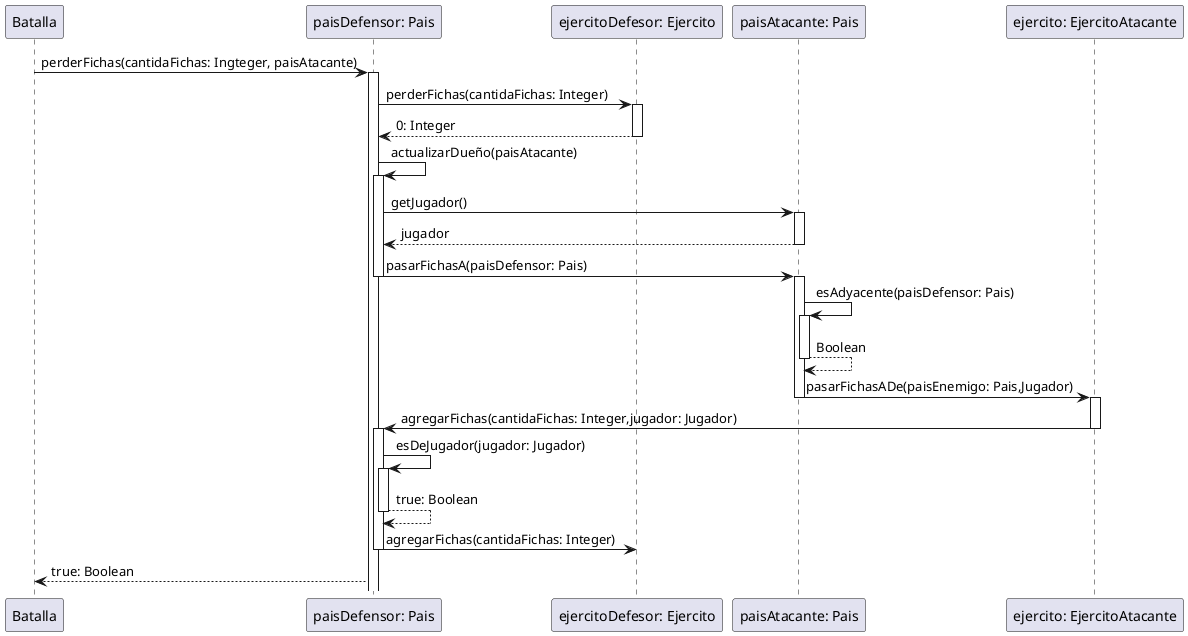 @startuml DiagramaDeSecuenciaPaisDefensorPierdeTodasLasFichas-v0.1

Participant Batalla
Participant PaisEnemigo as "paisDefensor: Pais"
Participant EjercitoEnemigo as "ejercitoDefesor: Ejercito"
Participant Pais as "paisAtacante: Pais"
Participant Ejercito as "ejercito: EjercitoAtacante"

Batalla -> PaisEnemigo: perderFichas(cantidaFichas: Ingteger, paisAtacante)
activate PaisEnemigo
PaisEnemigo -> EjercitoEnemigo: perderFichas(cantidaFichas: Integer)
activate EjercitoEnemigo
EjercitoEnemigo --> PaisEnemigo: 0: Integer
deactivate EjercitoEnemigo
PaisEnemigo -> PaisEnemigo: actualizarDueño(paisAtacante)
activate PaisEnemigo
PaisEnemigo -> Pais: getJugador()
activate Pais
Pais --> PaisEnemigo:  jugador
deactivate Pais
PaisEnemigo -> Pais: pasarFichasA(paisDefensor: Pais)
deactivate PaisEnemigo
activate Pais
Pais -> Pais: esAdyacente(paisDefensor: Pais)
activate Pais
Pais --> Pais: Boolean
deactivate Pais
Pais -> Ejercito: pasarFichasADe(paisEnemigo: Pais,Jugador)
deactivate Pais
activate Ejercito
Ejercito -> PaisEnemigo: agregarFichas(cantidaFichas: Integer,jugador: Jugador)
deactivate Ejercito
activate PaisEnemigo
PaisEnemigo -> PaisEnemigo: esDeJugador(jugador: Jugador)
activate PaisEnemigo
PaisEnemigo --> PaisEnemigo: true: Boolean
deactivate PaisEnemigo
PaisEnemigo -> EjercitoEnemigo: agregarFichas(cantidaFichas: Integer)
deactivate PaisEnemigo
PaisEnemigo --> Batalla: true: Boolean


@enduml